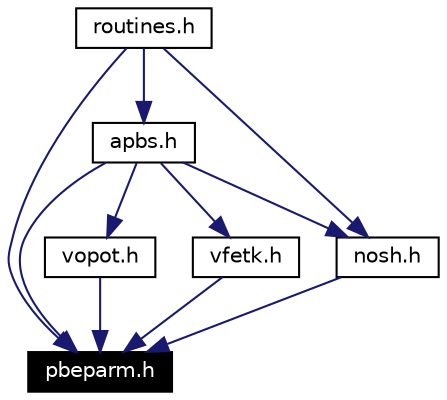 digraph inheritance
{
  Node58 [shape="box",label="pbeparm.h",fontsize=10,height=0.2,width=0.4,fontname="Helvetica",color="black",style="filled" fontcolor="white"];
  Node59 -> Node58 [color="midnightblue",fontsize=10,style="solid",fontname="Helvetica"];
  Node59 [shape="box",label="vopot.h",fontsize=10,height=0.2,width=0.4,fontname="Helvetica",color="black",URL="$vopot_8h.html"];
  Node60 -> Node59 [color="midnightblue",fontsize=10,style="solid",fontname="Helvetica"];
  Node60 [shape="box",label="apbs.h",fontsize=10,height=0.2,width=0.4,fontname="Helvetica",color="black",URL="$apbs_8h.html"];
  Node61 -> Node60 [color="midnightblue",fontsize=10,style="solid",fontname="Helvetica"];
  Node61 [shape="box",label="routines.h",fontsize=10,height=0.2,width=0.4,fontname="Helvetica",color="black",URL="$routines_8h.html"];
  Node62 -> Node58 [color="midnightblue",fontsize=10,style="solid",fontname="Helvetica"];
  Node62 [shape="box",label="nosh.h",fontsize=10,height=0.2,width=0.4,fontname="Helvetica",color="black",URL="$nosh_8h.html"];
  Node60 -> Node62 [color="midnightblue",fontsize=10,style="solid",fontname="Helvetica"];
  Node61 -> Node62 [color="midnightblue",fontsize=10,style="solid",fontname="Helvetica"];
  Node63 -> Node58 [color="midnightblue",fontsize=10,style="solid",fontname="Helvetica"];
  Node63 [shape="box",label="vfetk.h",fontsize=10,height=0.2,width=0.4,fontname="Helvetica",color="black",URL="$vfetk_8h.html"];
  Node60 -> Node63 [color="midnightblue",fontsize=10,style="solid",fontname="Helvetica"];
  Node60 -> Node58 [color="midnightblue",fontsize=10,style="solid",fontname="Helvetica"];
  Node61 -> Node58 [color="midnightblue",fontsize=10,style="solid",fontname="Helvetica"];
}
